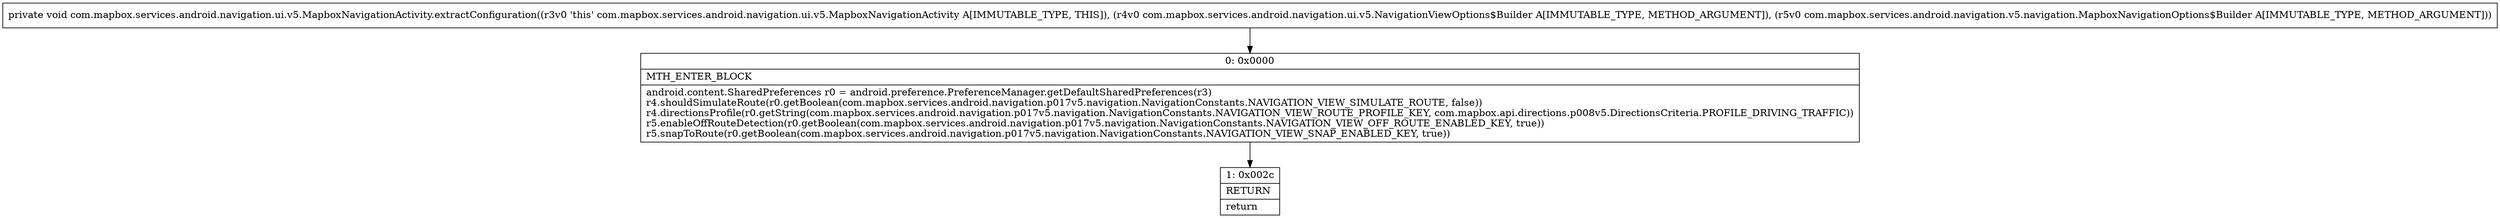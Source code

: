 digraph "CFG forcom.mapbox.services.android.navigation.ui.v5.MapboxNavigationActivity.extractConfiguration(Lcom\/mapbox\/services\/android\/navigation\/ui\/v5\/NavigationViewOptions$Builder;Lcom\/mapbox\/services\/android\/navigation\/v5\/navigation\/MapboxNavigationOptions$Builder;)V" {
Node_0 [shape=record,label="{0\:\ 0x0000|MTH_ENTER_BLOCK\l|android.content.SharedPreferences r0 = android.preference.PreferenceManager.getDefaultSharedPreferences(r3)\lr4.shouldSimulateRoute(r0.getBoolean(com.mapbox.services.android.navigation.p017v5.navigation.NavigationConstants.NAVIGATION_VIEW_SIMULATE_ROUTE, false))\lr4.directionsProfile(r0.getString(com.mapbox.services.android.navigation.p017v5.navigation.NavigationConstants.NAVIGATION_VIEW_ROUTE_PROFILE_KEY, com.mapbox.api.directions.p008v5.DirectionsCriteria.PROFILE_DRIVING_TRAFFIC))\lr5.enableOffRouteDetection(r0.getBoolean(com.mapbox.services.android.navigation.p017v5.navigation.NavigationConstants.NAVIGATION_VIEW_OFF_ROUTE_ENABLED_KEY, true))\lr5.snapToRoute(r0.getBoolean(com.mapbox.services.android.navigation.p017v5.navigation.NavigationConstants.NAVIGATION_VIEW_SNAP_ENABLED_KEY, true))\l}"];
Node_1 [shape=record,label="{1\:\ 0x002c|RETURN\l|return\l}"];
MethodNode[shape=record,label="{private void com.mapbox.services.android.navigation.ui.v5.MapboxNavigationActivity.extractConfiguration((r3v0 'this' com.mapbox.services.android.navigation.ui.v5.MapboxNavigationActivity A[IMMUTABLE_TYPE, THIS]), (r4v0 com.mapbox.services.android.navigation.ui.v5.NavigationViewOptions$Builder A[IMMUTABLE_TYPE, METHOD_ARGUMENT]), (r5v0 com.mapbox.services.android.navigation.v5.navigation.MapboxNavigationOptions$Builder A[IMMUTABLE_TYPE, METHOD_ARGUMENT])) }"];
MethodNode -> Node_0;
Node_0 -> Node_1;
}

